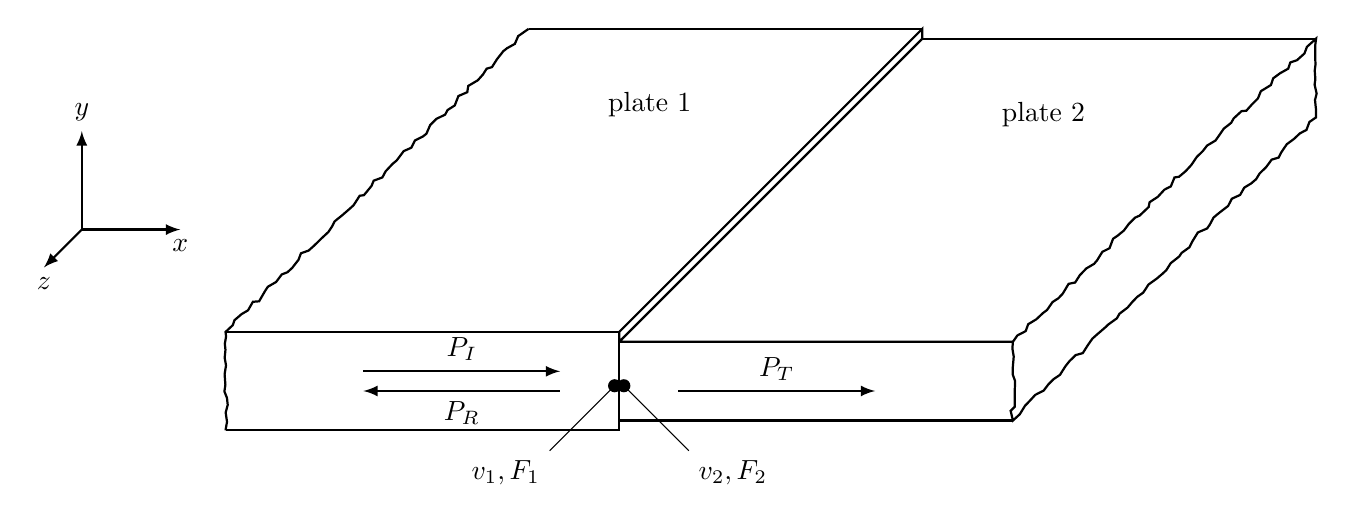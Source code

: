 ﻿\begin{tikzpicture}[>=latex,scale=2.5,thick]
\draw[decorate,decoration={random steps,amplitude=0.3mm,segment length=1mm}]
 (0,-0.25,-2)  +(0,0,4)-- +(0,0.5,4)-- +(0,0.5,0);
\draw[decorate,decoration={random steps,amplitude=0.3mm,segment length=1mm}]
 (4,-0.2,-2)--  +(0,0,4)-- +(0,0.4,4)-- +(0,0.4,0)-- cycle;
\draw (0,0.25,-2) -- (2,0.25,-2) -- (2,0.2,-2) -- (4,0.2,-2);
\draw (4,0.2,2) -- (2,0.2,2) -- (2,0.25,2) -- (2,0.25,-2) -- (2,0.2,-2) --(2,0.2,2);
\draw (4,-0.2,2) -- +(-2,0,0);
\draw (0,-0.25,2) -- +(2,0,0) -- +(2,0.5,0) -- +(0,0.5,0);
\begin{scope}[->,scale=0.5,xshift=-1cm]
\draw (-2,0,0) -- +(1,0,0) node[below] {$x$};
\draw (-2,0,0) -- +(0,1,0) node[above] {$y$};
\draw (-2,0,0) -- +(0,0,1) node[below] {$z$};
\end{scope}
\draw[*-,thin] (2,0,2) -- +(-45:0.5) node[below right] {$v_2,F_2$};
\draw[*-,thin] (2,0,2) -- +(-135:0.5) node[below left] {$v_1,F_1$};
\draw[->] (0.7,0.05,2) -- +(1,0,0) node[midway,above] {$P_I$};
\draw[<-] (0.7,-0.05,2) -- +(1,0,0) node[midway,below] {$P_R$};
\draw[->] (2.3,-0.05,2) -- +(1,0,0) node[midway,above] {$P_T$};
\node at(1,0.25,-1) {plate 1};
\node at(3,0.2,-1) {plate 2};
\end{tikzpicture}